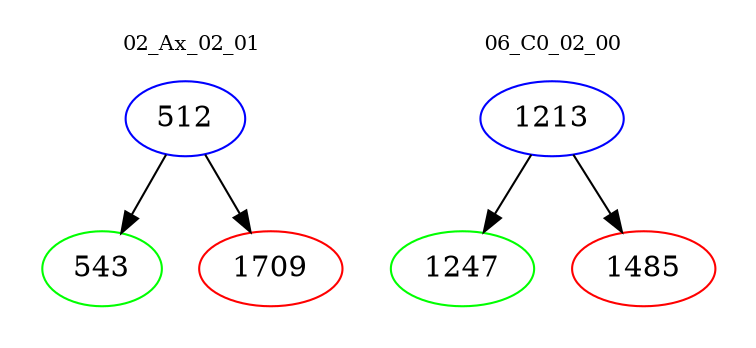 digraph{
subgraph cluster_0 {
color = white
label = "02_Ax_02_01";
fontsize=10;
T0_512 [label="512", color="blue"]
T0_512 -> T0_543 [color="black"]
T0_543 [label="543", color="green"]
T0_512 -> T0_1709 [color="black"]
T0_1709 [label="1709", color="red"]
}
subgraph cluster_1 {
color = white
label = "06_C0_02_00";
fontsize=10;
T1_1213 [label="1213", color="blue"]
T1_1213 -> T1_1247 [color="black"]
T1_1247 [label="1247", color="green"]
T1_1213 -> T1_1485 [color="black"]
T1_1485 [label="1485", color="red"]
}
}
